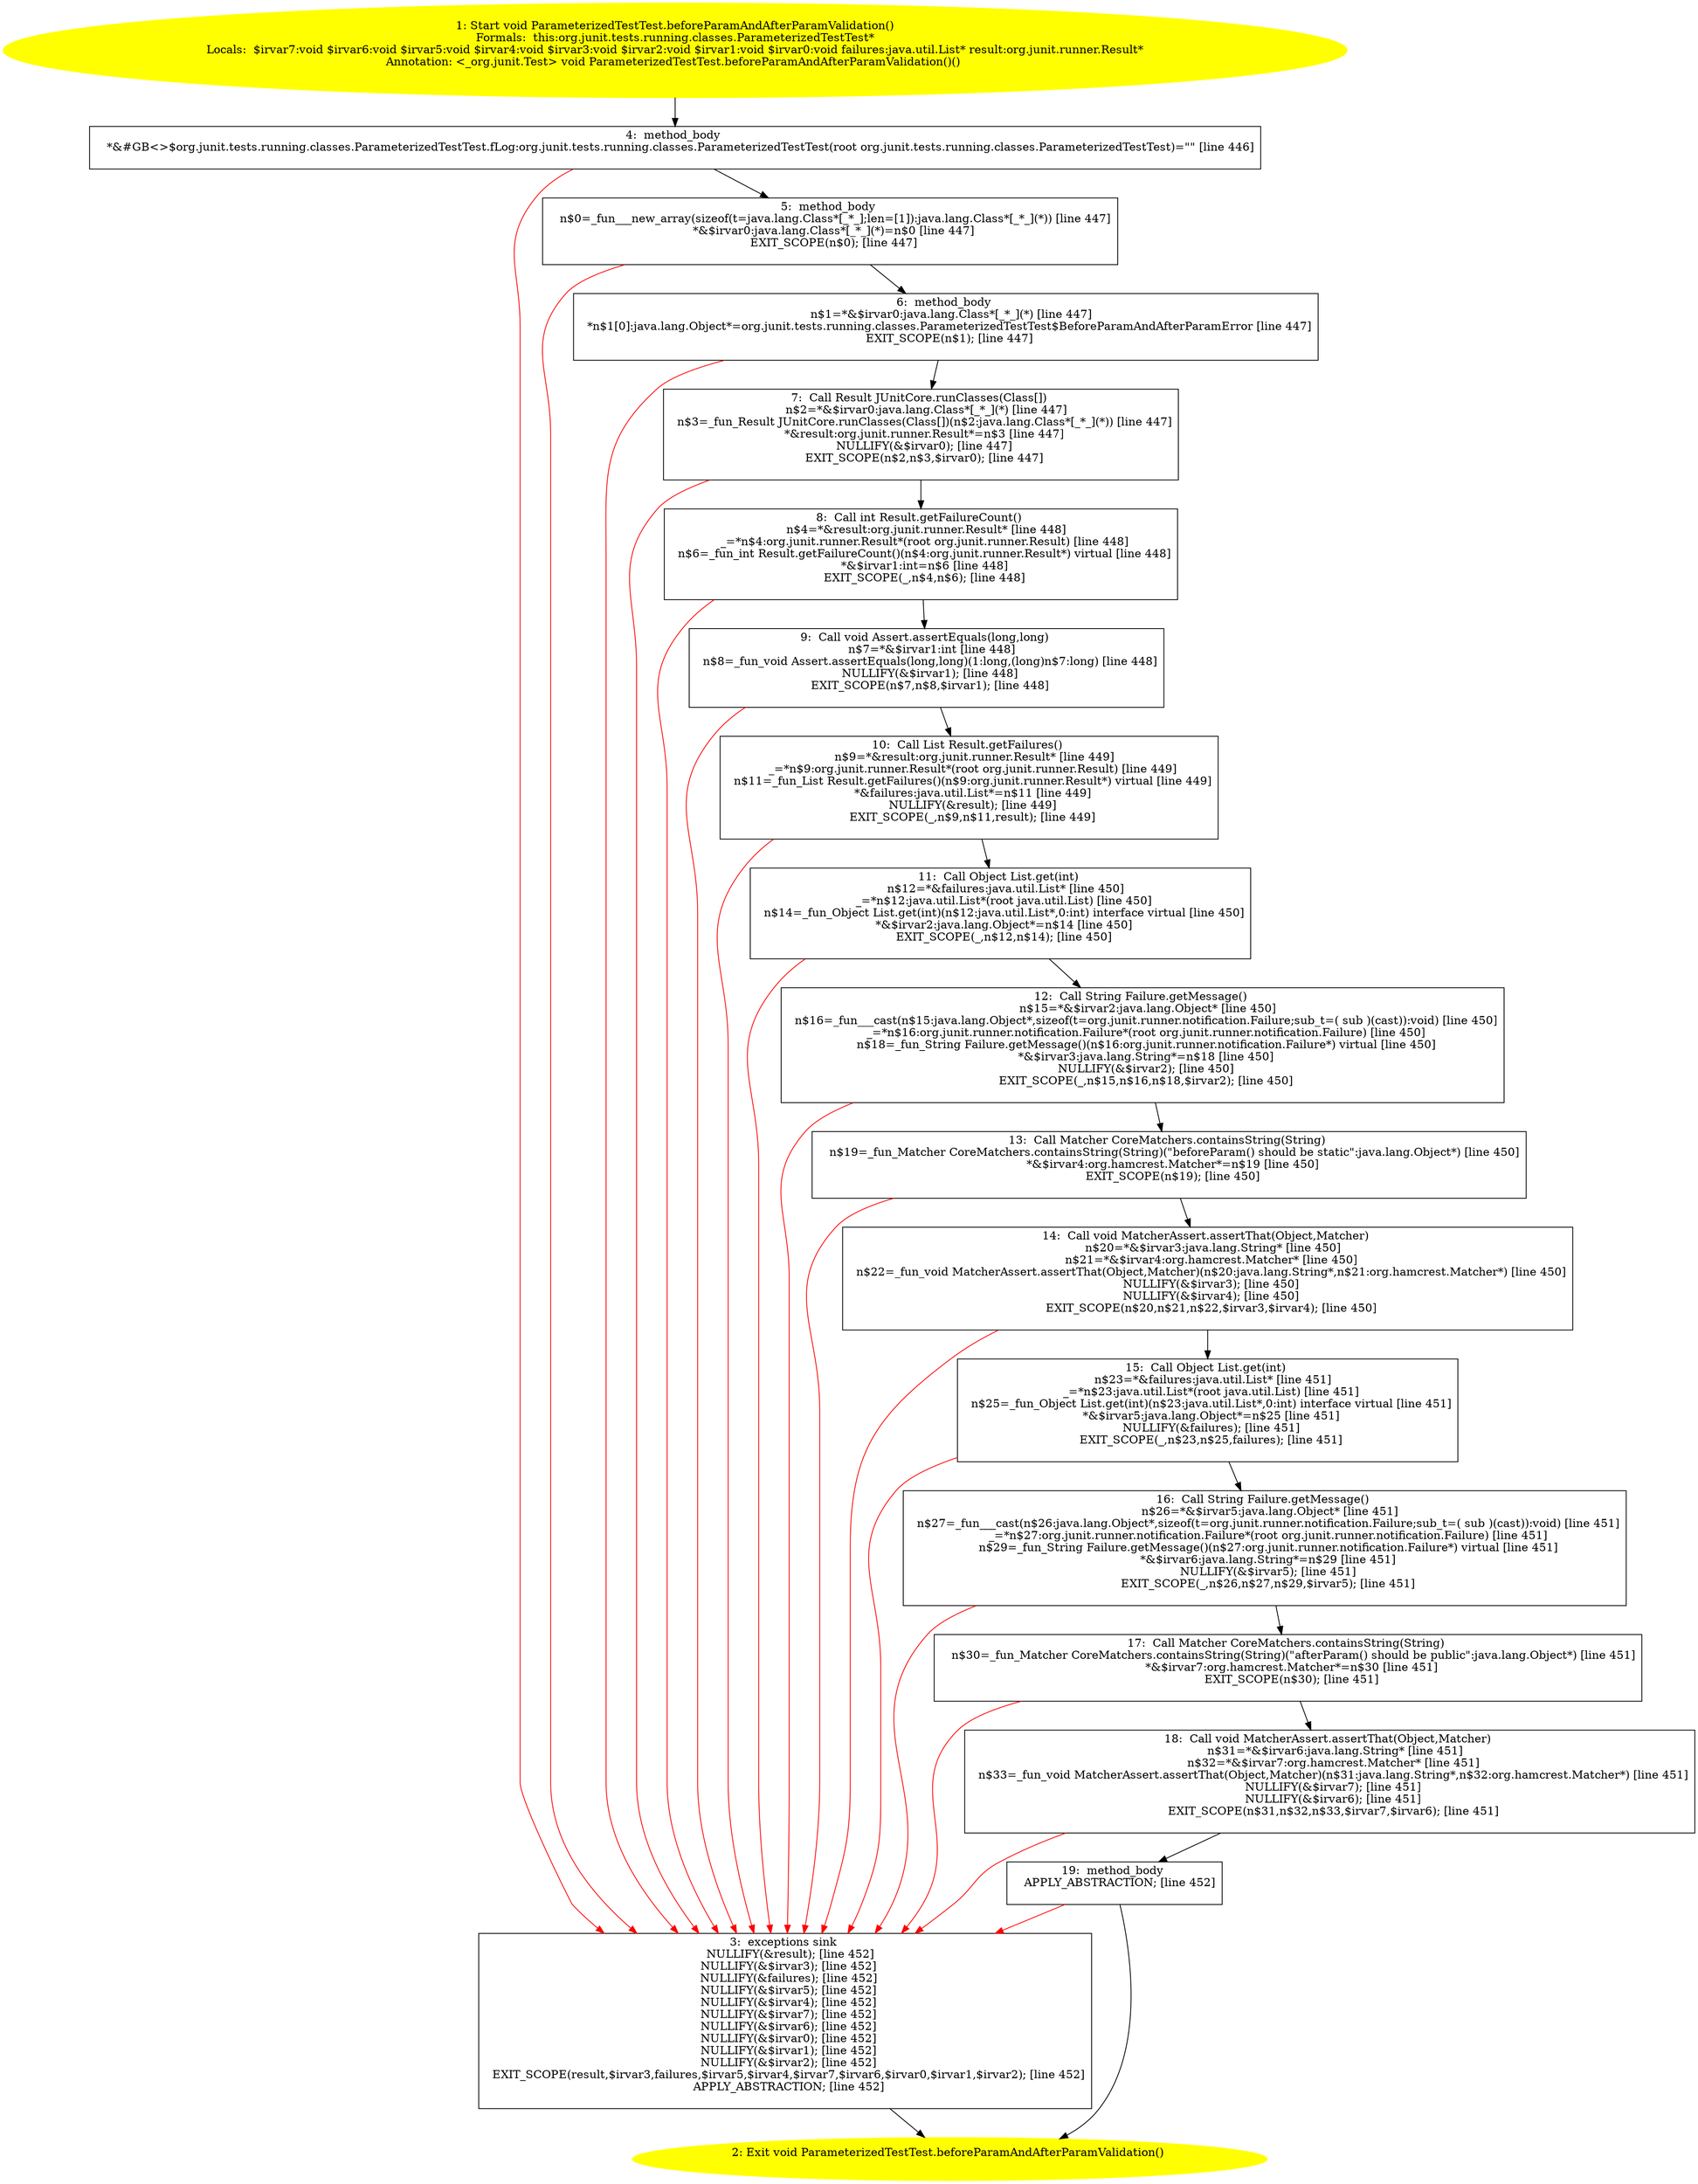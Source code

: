 /* @generated */
digraph cfg {
"org.junit.tests.running.classes.ParameterizedTestTest.beforeParamAndAfterParamValidation():void.80c3d87a2633ea97684831b840318900_1" [label="1: Start void ParameterizedTestTest.beforeParamAndAfterParamValidation()\nFormals:  this:org.junit.tests.running.classes.ParameterizedTestTest*\nLocals:  $irvar7:void $irvar6:void $irvar5:void $irvar4:void $irvar3:void $irvar2:void $irvar1:void $irvar0:void failures:java.util.List* result:org.junit.runner.Result*\nAnnotation: <_org.junit.Test> void ParameterizedTestTest.beforeParamAndAfterParamValidation()() \n  " color=yellow style=filled]
	

	 "org.junit.tests.running.classes.ParameterizedTestTest.beforeParamAndAfterParamValidation():void.80c3d87a2633ea97684831b840318900_1" -> "org.junit.tests.running.classes.ParameterizedTestTest.beforeParamAndAfterParamValidation():void.80c3d87a2633ea97684831b840318900_4" ;
"org.junit.tests.running.classes.ParameterizedTestTest.beforeParamAndAfterParamValidation():void.80c3d87a2633ea97684831b840318900_2" [label="2: Exit void ParameterizedTestTest.beforeParamAndAfterParamValidation() \n  " color=yellow style=filled]
	

"org.junit.tests.running.classes.ParameterizedTestTest.beforeParamAndAfterParamValidation():void.80c3d87a2633ea97684831b840318900_3" [label="3:  exceptions sink \n   NULLIFY(&result); [line 452]\n  NULLIFY(&$irvar3); [line 452]\n  NULLIFY(&failures); [line 452]\n  NULLIFY(&$irvar5); [line 452]\n  NULLIFY(&$irvar4); [line 452]\n  NULLIFY(&$irvar7); [line 452]\n  NULLIFY(&$irvar6); [line 452]\n  NULLIFY(&$irvar0); [line 452]\n  NULLIFY(&$irvar1); [line 452]\n  NULLIFY(&$irvar2); [line 452]\n  EXIT_SCOPE(result,$irvar3,failures,$irvar5,$irvar4,$irvar7,$irvar6,$irvar0,$irvar1,$irvar2); [line 452]\n  APPLY_ABSTRACTION; [line 452]\n " shape="box"]
	

	 "org.junit.tests.running.classes.ParameterizedTestTest.beforeParamAndAfterParamValidation():void.80c3d87a2633ea97684831b840318900_3" -> "org.junit.tests.running.classes.ParameterizedTestTest.beforeParamAndAfterParamValidation():void.80c3d87a2633ea97684831b840318900_2" ;
"org.junit.tests.running.classes.ParameterizedTestTest.beforeParamAndAfterParamValidation():void.80c3d87a2633ea97684831b840318900_4" [label="4:  method_body \n   *&#GB<>$org.junit.tests.running.classes.ParameterizedTestTest.fLog:org.junit.tests.running.classes.ParameterizedTestTest(root org.junit.tests.running.classes.ParameterizedTestTest)=\"\" [line 446]\n " shape="box"]
	

	 "org.junit.tests.running.classes.ParameterizedTestTest.beforeParamAndAfterParamValidation():void.80c3d87a2633ea97684831b840318900_4" -> "org.junit.tests.running.classes.ParameterizedTestTest.beforeParamAndAfterParamValidation():void.80c3d87a2633ea97684831b840318900_5" ;
	 "org.junit.tests.running.classes.ParameterizedTestTest.beforeParamAndAfterParamValidation():void.80c3d87a2633ea97684831b840318900_4" -> "org.junit.tests.running.classes.ParameterizedTestTest.beforeParamAndAfterParamValidation():void.80c3d87a2633ea97684831b840318900_3" [color="red" ];
"org.junit.tests.running.classes.ParameterizedTestTest.beforeParamAndAfterParamValidation():void.80c3d87a2633ea97684831b840318900_5" [label="5:  method_body \n   n$0=_fun___new_array(sizeof(t=java.lang.Class*[_*_];len=[1]):java.lang.Class*[_*_](*)) [line 447]\n  *&$irvar0:java.lang.Class*[_*_](*)=n$0 [line 447]\n  EXIT_SCOPE(n$0); [line 447]\n " shape="box"]
	

	 "org.junit.tests.running.classes.ParameterizedTestTest.beforeParamAndAfterParamValidation():void.80c3d87a2633ea97684831b840318900_5" -> "org.junit.tests.running.classes.ParameterizedTestTest.beforeParamAndAfterParamValidation():void.80c3d87a2633ea97684831b840318900_6" ;
	 "org.junit.tests.running.classes.ParameterizedTestTest.beforeParamAndAfterParamValidation():void.80c3d87a2633ea97684831b840318900_5" -> "org.junit.tests.running.classes.ParameterizedTestTest.beforeParamAndAfterParamValidation():void.80c3d87a2633ea97684831b840318900_3" [color="red" ];
"org.junit.tests.running.classes.ParameterizedTestTest.beforeParamAndAfterParamValidation():void.80c3d87a2633ea97684831b840318900_6" [label="6:  method_body \n   n$1=*&$irvar0:java.lang.Class*[_*_](*) [line 447]\n  *n$1[0]:java.lang.Object*=org.junit.tests.running.classes.ParameterizedTestTest$BeforeParamAndAfterParamError [line 447]\n  EXIT_SCOPE(n$1); [line 447]\n " shape="box"]
	

	 "org.junit.tests.running.classes.ParameterizedTestTest.beforeParamAndAfterParamValidation():void.80c3d87a2633ea97684831b840318900_6" -> "org.junit.tests.running.classes.ParameterizedTestTest.beforeParamAndAfterParamValidation():void.80c3d87a2633ea97684831b840318900_7" ;
	 "org.junit.tests.running.classes.ParameterizedTestTest.beforeParamAndAfterParamValidation():void.80c3d87a2633ea97684831b840318900_6" -> "org.junit.tests.running.classes.ParameterizedTestTest.beforeParamAndAfterParamValidation():void.80c3d87a2633ea97684831b840318900_3" [color="red" ];
"org.junit.tests.running.classes.ParameterizedTestTest.beforeParamAndAfterParamValidation():void.80c3d87a2633ea97684831b840318900_7" [label="7:  Call Result JUnitCore.runClasses(Class[]) \n   n$2=*&$irvar0:java.lang.Class*[_*_](*) [line 447]\n  n$3=_fun_Result JUnitCore.runClasses(Class[])(n$2:java.lang.Class*[_*_](*)) [line 447]\n  *&result:org.junit.runner.Result*=n$3 [line 447]\n  NULLIFY(&$irvar0); [line 447]\n  EXIT_SCOPE(n$2,n$3,$irvar0); [line 447]\n " shape="box"]
	

	 "org.junit.tests.running.classes.ParameterizedTestTest.beforeParamAndAfterParamValidation():void.80c3d87a2633ea97684831b840318900_7" -> "org.junit.tests.running.classes.ParameterizedTestTest.beforeParamAndAfterParamValidation():void.80c3d87a2633ea97684831b840318900_8" ;
	 "org.junit.tests.running.classes.ParameterizedTestTest.beforeParamAndAfterParamValidation():void.80c3d87a2633ea97684831b840318900_7" -> "org.junit.tests.running.classes.ParameterizedTestTest.beforeParamAndAfterParamValidation():void.80c3d87a2633ea97684831b840318900_3" [color="red" ];
"org.junit.tests.running.classes.ParameterizedTestTest.beforeParamAndAfterParamValidation():void.80c3d87a2633ea97684831b840318900_8" [label="8:  Call int Result.getFailureCount() \n   n$4=*&result:org.junit.runner.Result* [line 448]\n  _=*n$4:org.junit.runner.Result*(root org.junit.runner.Result) [line 448]\n  n$6=_fun_int Result.getFailureCount()(n$4:org.junit.runner.Result*) virtual [line 448]\n  *&$irvar1:int=n$6 [line 448]\n  EXIT_SCOPE(_,n$4,n$6); [line 448]\n " shape="box"]
	

	 "org.junit.tests.running.classes.ParameterizedTestTest.beforeParamAndAfterParamValidation():void.80c3d87a2633ea97684831b840318900_8" -> "org.junit.tests.running.classes.ParameterizedTestTest.beforeParamAndAfterParamValidation():void.80c3d87a2633ea97684831b840318900_9" ;
	 "org.junit.tests.running.classes.ParameterizedTestTest.beforeParamAndAfterParamValidation():void.80c3d87a2633ea97684831b840318900_8" -> "org.junit.tests.running.classes.ParameterizedTestTest.beforeParamAndAfterParamValidation():void.80c3d87a2633ea97684831b840318900_3" [color="red" ];
"org.junit.tests.running.classes.ParameterizedTestTest.beforeParamAndAfterParamValidation():void.80c3d87a2633ea97684831b840318900_9" [label="9:  Call void Assert.assertEquals(long,long) \n   n$7=*&$irvar1:int [line 448]\n  n$8=_fun_void Assert.assertEquals(long,long)(1:long,(long)n$7:long) [line 448]\n  NULLIFY(&$irvar1); [line 448]\n  EXIT_SCOPE(n$7,n$8,$irvar1); [line 448]\n " shape="box"]
	

	 "org.junit.tests.running.classes.ParameterizedTestTest.beforeParamAndAfterParamValidation():void.80c3d87a2633ea97684831b840318900_9" -> "org.junit.tests.running.classes.ParameterizedTestTest.beforeParamAndAfterParamValidation():void.80c3d87a2633ea97684831b840318900_10" ;
	 "org.junit.tests.running.classes.ParameterizedTestTest.beforeParamAndAfterParamValidation():void.80c3d87a2633ea97684831b840318900_9" -> "org.junit.tests.running.classes.ParameterizedTestTest.beforeParamAndAfterParamValidation():void.80c3d87a2633ea97684831b840318900_3" [color="red" ];
"org.junit.tests.running.classes.ParameterizedTestTest.beforeParamAndAfterParamValidation():void.80c3d87a2633ea97684831b840318900_10" [label="10:  Call List Result.getFailures() \n   n$9=*&result:org.junit.runner.Result* [line 449]\n  _=*n$9:org.junit.runner.Result*(root org.junit.runner.Result) [line 449]\n  n$11=_fun_List Result.getFailures()(n$9:org.junit.runner.Result*) virtual [line 449]\n  *&failures:java.util.List*=n$11 [line 449]\n  NULLIFY(&result); [line 449]\n  EXIT_SCOPE(_,n$9,n$11,result); [line 449]\n " shape="box"]
	

	 "org.junit.tests.running.classes.ParameterizedTestTest.beforeParamAndAfterParamValidation():void.80c3d87a2633ea97684831b840318900_10" -> "org.junit.tests.running.classes.ParameterizedTestTest.beforeParamAndAfterParamValidation():void.80c3d87a2633ea97684831b840318900_11" ;
	 "org.junit.tests.running.classes.ParameterizedTestTest.beforeParamAndAfterParamValidation():void.80c3d87a2633ea97684831b840318900_10" -> "org.junit.tests.running.classes.ParameterizedTestTest.beforeParamAndAfterParamValidation():void.80c3d87a2633ea97684831b840318900_3" [color="red" ];
"org.junit.tests.running.classes.ParameterizedTestTest.beforeParamAndAfterParamValidation():void.80c3d87a2633ea97684831b840318900_11" [label="11:  Call Object List.get(int) \n   n$12=*&failures:java.util.List* [line 450]\n  _=*n$12:java.util.List*(root java.util.List) [line 450]\n  n$14=_fun_Object List.get(int)(n$12:java.util.List*,0:int) interface virtual [line 450]\n  *&$irvar2:java.lang.Object*=n$14 [line 450]\n  EXIT_SCOPE(_,n$12,n$14); [line 450]\n " shape="box"]
	

	 "org.junit.tests.running.classes.ParameterizedTestTest.beforeParamAndAfterParamValidation():void.80c3d87a2633ea97684831b840318900_11" -> "org.junit.tests.running.classes.ParameterizedTestTest.beforeParamAndAfterParamValidation():void.80c3d87a2633ea97684831b840318900_12" ;
	 "org.junit.tests.running.classes.ParameterizedTestTest.beforeParamAndAfterParamValidation():void.80c3d87a2633ea97684831b840318900_11" -> "org.junit.tests.running.classes.ParameterizedTestTest.beforeParamAndAfterParamValidation():void.80c3d87a2633ea97684831b840318900_3" [color="red" ];
"org.junit.tests.running.classes.ParameterizedTestTest.beforeParamAndAfterParamValidation():void.80c3d87a2633ea97684831b840318900_12" [label="12:  Call String Failure.getMessage() \n   n$15=*&$irvar2:java.lang.Object* [line 450]\n  n$16=_fun___cast(n$15:java.lang.Object*,sizeof(t=org.junit.runner.notification.Failure;sub_t=( sub )(cast)):void) [line 450]\n  _=*n$16:org.junit.runner.notification.Failure*(root org.junit.runner.notification.Failure) [line 450]\n  n$18=_fun_String Failure.getMessage()(n$16:org.junit.runner.notification.Failure*) virtual [line 450]\n  *&$irvar3:java.lang.String*=n$18 [line 450]\n  NULLIFY(&$irvar2); [line 450]\n  EXIT_SCOPE(_,n$15,n$16,n$18,$irvar2); [line 450]\n " shape="box"]
	

	 "org.junit.tests.running.classes.ParameterizedTestTest.beforeParamAndAfterParamValidation():void.80c3d87a2633ea97684831b840318900_12" -> "org.junit.tests.running.classes.ParameterizedTestTest.beforeParamAndAfterParamValidation():void.80c3d87a2633ea97684831b840318900_13" ;
	 "org.junit.tests.running.classes.ParameterizedTestTest.beforeParamAndAfterParamValidation():void.80c3d87a2633ea97684831b840318900_12" -> "org.junit.tests.running.classes.ParameterizedTestTest.beforeParamAndAfterParamValidation():void.80c3d87a2633ea97684831b840318900_3" [color="red" ];
"org.junit.tests.running.classes.ParameterizedTestTest.beforeParamAndAfterParamValidation():void.80c3d87a2633ea97684831b840318900_13" [label="13:  Call Matcher CoreMatchers.containsString(String) \n   n$19=_fun_Matcher CoreMatchers.containsString(String)(\"beforeParam() should be static\":java.lang.Object*) [line 450]\n  *&$irvar4:org.hamcrest.Matcher*=n$19 [line 450]\n  EXIT_SCOPE(n$19); [line 450]\n " shape="box"]
	

	 "org.junit.tests.running.classes.ParameterizedTestTest.beforeParamAndAfterParamValidation():void.80c3d87a2633ea97684831b840318900_13" -> "org.junit.tests.running.classes.ParameterizedTestTest.beforeParamAndAfterParamValidation():void.80c3d87a2633ea97684831b840318900_14" ;
	 "org.junit.tests.running.classes.ParameterizedTestTest.beforeParamAndAfterParamValidation():void.80c3d87a2633ea97684831b840318900_13" -> "org.junit.tests.running.classes.ParameterizedTestTest.beforeParamAndAfterParamValidation():void.80c3d87a2633ea97684831b840318900_3" [color="red" ];
"org.junit.tests.running.classes.ParameterizedTestTest.beforeParamAndAfterParamValidation():void.80c3d87a2633ea97684831b840318900_14" [label="14:  Call void MatcherAssert.assertThat(Object,Matcher) \n   n$20=*&$irvar3:java.lang.String* [line 450]\n  n$21=*&$irvar4:org.hamcrest.Matcher* [line 450]\n  n$22=_fun_void MatcherAssert.assertThat(Object,Matcher)(n$20:java.lang.String*,n$21:org.hamcrest.Matcher*) [line 450]\n  NULLIFY(&$irvar3); [line 450]\n  NULLIFY(&$irvar4); [line 450]\n  EXIT_SCOPE(n$20,n$21,n$22,$irvar3,$irvar4); [line 450]\n " shape="box"]
	

	 "org.junit.tests.running.classes.ParameterizedTestTest.beforeParamAndAfterParamValidation():void.80c3d87a2633ea97684831b840318900_14" -> "org.junit.tests.running.classes.ParameterizedTestTest.beforeParamAndAfterParamValidation():void.80c3d87a2633ea97684831b840318900_15" ;
	 "org.junit.tests.running.classes.ParameterizedTestTest.beforeParamAndAfterParamValidation():void.80c3d87a2633ea97684831b840318900_14" -> "org.junit.tests.running.classes.ParameterizedTestTest.beforeParamAndAfterParamValidation():void.80c3d87a2633ea97684831b840318900_3" [color="red" ];
"org.junit.tests.running.classes.ParameterizedTestTest.beforeParamAndAfterParamValidation():void.80c3d87a2633ea97684831b840318900_15" [label="15:  Call Object List.get(int) \n   n$23=*&failures:java.util.List* [line 451]\n  _=*n$23:java.util.List*(root java.util.List) [line 451]\n  n$25=_fun_Object List.get(int)(n$23:java.util.List*,0:int) interface virtual [line 451]\n  *&$irvar5:java.lang.Object*=n$25 [line 451]\n  NULLIFY(&failures); [line 451]\n  EXIT_SCOPE(_,n$23,n$25,failures); [line 451]\n " shape="box"]
	

	 "org.junit.tests.running.classes.ParameterizedTestTest.beforeParamAndAfterParamValidation():void.80c3d87a2633ea97684831b840318900_15" -> "org.junit.tests.running.classes.ParameterizedTestTest.beforeParamAndAfterParamValidation():void.80c3d87a2633ea97684831b840318900_16" ;
	 "org.junit.tests.running.classes.ParameterizedTestTest.beforeParamAndAfterParamValidation():void.80c3d87a2633ea97684831b840318900_15" -> "org.junit.tests.running.classes.ParameterizedTestTest.beforeParamAndAfterParamValidation():void.80c3d87a2633ea97684831b840318900_3" [color="red" ];
"org.junit.tests.running.classes.ParameterizedTestTest.beforeParamAndAfterParamValidation():void.80c3d87a2633ea97684831b840318900_16" [label="16:  Call String Failure.getMessage() \n   n$26=*&$irvar5:java.lang.Object* [line 451]\n  n$27=_fun___cast(n$26:java.lang.Object*,sizeof(t=org.junit.runner.notification.Failure;sub_t=( sub )(cast)):void) [line 451]\n  _=*n$27:org.junit.runner.notification.Failure*(root org.junit.runner.notification.Failure) [line 451]\n  n$29=_fun_String Failure.getMessage()(n$27:org.junit.runner.notification.Failure*) virtual [line 451]\n  *&$irvar6:java.lang.String*=n$29 [line 451]\n  NULLIFY(&$irvar5); [line 451]\n  EXIT_SCOPE(_,n$26,n$27,n$29,$irvar5); [line 451]\n " shape="box"]
	

	 "org.junit.tests.running.classes.ParameterizedTestTest.beforeParamAndAfterParamValidation():void.80c3d87a2633ea97684831b840318900_16" -> "org.junit.tests.running.classes.ParameterizedTestTest.beforeParamAndAfterParamValidation():void.80c3d87a2633ea97684831b840318900_17" ;
	 "org.junit.tests.running.classes.ParameterizedTestTest.beforeParamAndAfterParamValidation():void.80c3d87a2633ea97684831b840318900_16" -> "org.junit.tests.running.classes.ParameterizedTestTest.beforeParamAndAfterParamValidation():void.80c3d87a2633ea97684831b840318900_3" [color="red" ];
"org.junit.tests.running.classes.ParameterizedTestTest.beforeParamAndAfterParamValidation():void.80c3d87a2633ea97684831b840318900_17" [label="17:  Call Matcher CoreMatchers.containsString(String) \n   n$30=_fun_Matcher CoreMatchers.containsString(String)(\"afterParam() should be public\":java.lang.Object*) [line 451]\n  *&$irvar7:org.hamcrest.Matcher*=n$30 [line 451]\n  EXIT_SCOPE(n$30); [line 451]\n " shape="box"]
	

	 "org.junit.tests.running.classes.ParameterizedTestTest.beforeParamAndAfterParamValidation():void.80c3d87a2633ea97684831b840318900_17" -> "org.junit.tests.running.classes.ParameterizedTestTest.beforeParamAndAfterParamValidation():void.80c3d87a2633ea97684831b840318900_18" ;
	 "org.junit.tests.running.classes.ParameterizedTestTest.beforeParamAndAfterParamValidation():void.80c3d87a2633ea97684831b840318900_17" -> "org.junit.tests.running.classes.ParameterizedTestTest.beforeParamAndAfterParamValidation():void.80c3d87a2633ea97684831b840318900_3" [color="red" ];
"org.junit.tests.running.classes.ParameterizedTestTest.beforeParamAndAfterParamValidation():void.80c3d87a2633ea97684831b840318900_18" [label="18:  Call void MatcherAssert.assertThat(Object,Matcher) \n   n$31=*&$irvar6:java.lang.String* [line 451]\n  n$32=*&$irvar7:org.hamcrest.Matcher* [line 451]\n  n$33=_fun_void MatcherAssert.assertThat(Object,Matcher)(n$31:java.lang.String*,n$32:org.hamcrest.Matcher*) [line 451]\n  NULLIFY(&$irvar7); [line 451]\n  NULLIFY(&$irvar6); [line 451]\n  EXIT_SCOPE(n$31,n$32,n$33,$irvar7,$irvar6); [line 451]\n " shape="box"]
	

	 "org.junit.tests.running.classes.ParameterizedTestTest.beforeParamAndAfterParamValidation():void.80c3d87a2633ea97684831b840318900_18" -> "org.junit.tests.running.classes.ParameterizedTestTest.beforeParamAndAfterParamValidation():void.80c3d87a2633ea97684831b840318900_19" ;
	 "org.junit.tests.running.classes.ParameterizedTestTest.beforeParamAndAfterParamValidation():void.80c3d87a2633ea97684831b840318900_18" -> "org.junit.tests.running.classes.ParameterizedTestTest.beforeParamAndAfterParamValidation():void.80c3d87a2633ea97684831b840318900_3" [color="red" ];
"org.junit.tests.running.classes.ParameterizedTestTest.beforeParamAndAfterParamValidation():void.80c3d87a2633ea97684831b840318900_19" [label="19:  method_body \n   APPLY_ABSTRACTION; [line 452]\n " shape="box"]
	

	 "org.junit.tests.running.classes.ParameterizedTestTest.beforeParamAndAfterParamValidation():void.80c3d87a2633ea97684831b840318900_19" -> "org.junit.tests.running.classes.ParameterizedTestTest.beforeParamAndAfterParamValidation():void.80c3d87a2633ea97684831b840318900_2" ;
	 "org.junit.tests.running.classes.ParameterizedTestTest.beforeParamAndAfterParamValidation():void.80c3d87a2633ea97684831b840318900_19" -> "org.junit.tests.running.classes.ParameterizedTestTest.beforeParamAndAfterParamValidation():void.80c3d87a2633ea97684831b840318900_3" [color="red" ];
}
